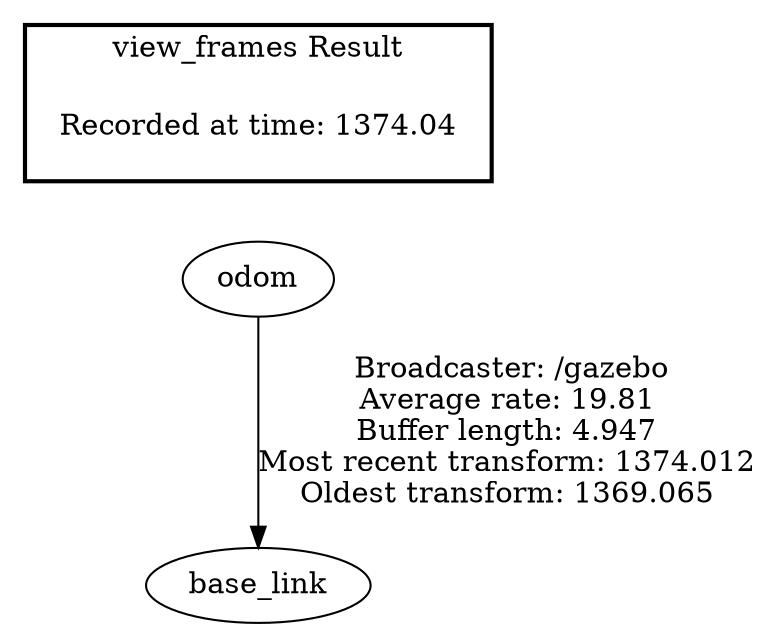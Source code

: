 digraph G {
"odom" -> "base_link"[label=" Broadcaster: /gazebo\nAverage rate: 19.81\nBuffer length: 4.947\nMost recent transform: 1374.012\nOldest transform: 1369.065\n"];
edge [style=invis];
 subgraph cluster_legend { style=bold; color=black; label ="view_frames Result";
"Recorded at time: 1374.04"[ shape=plaintext ] ;
}->"odom";
}